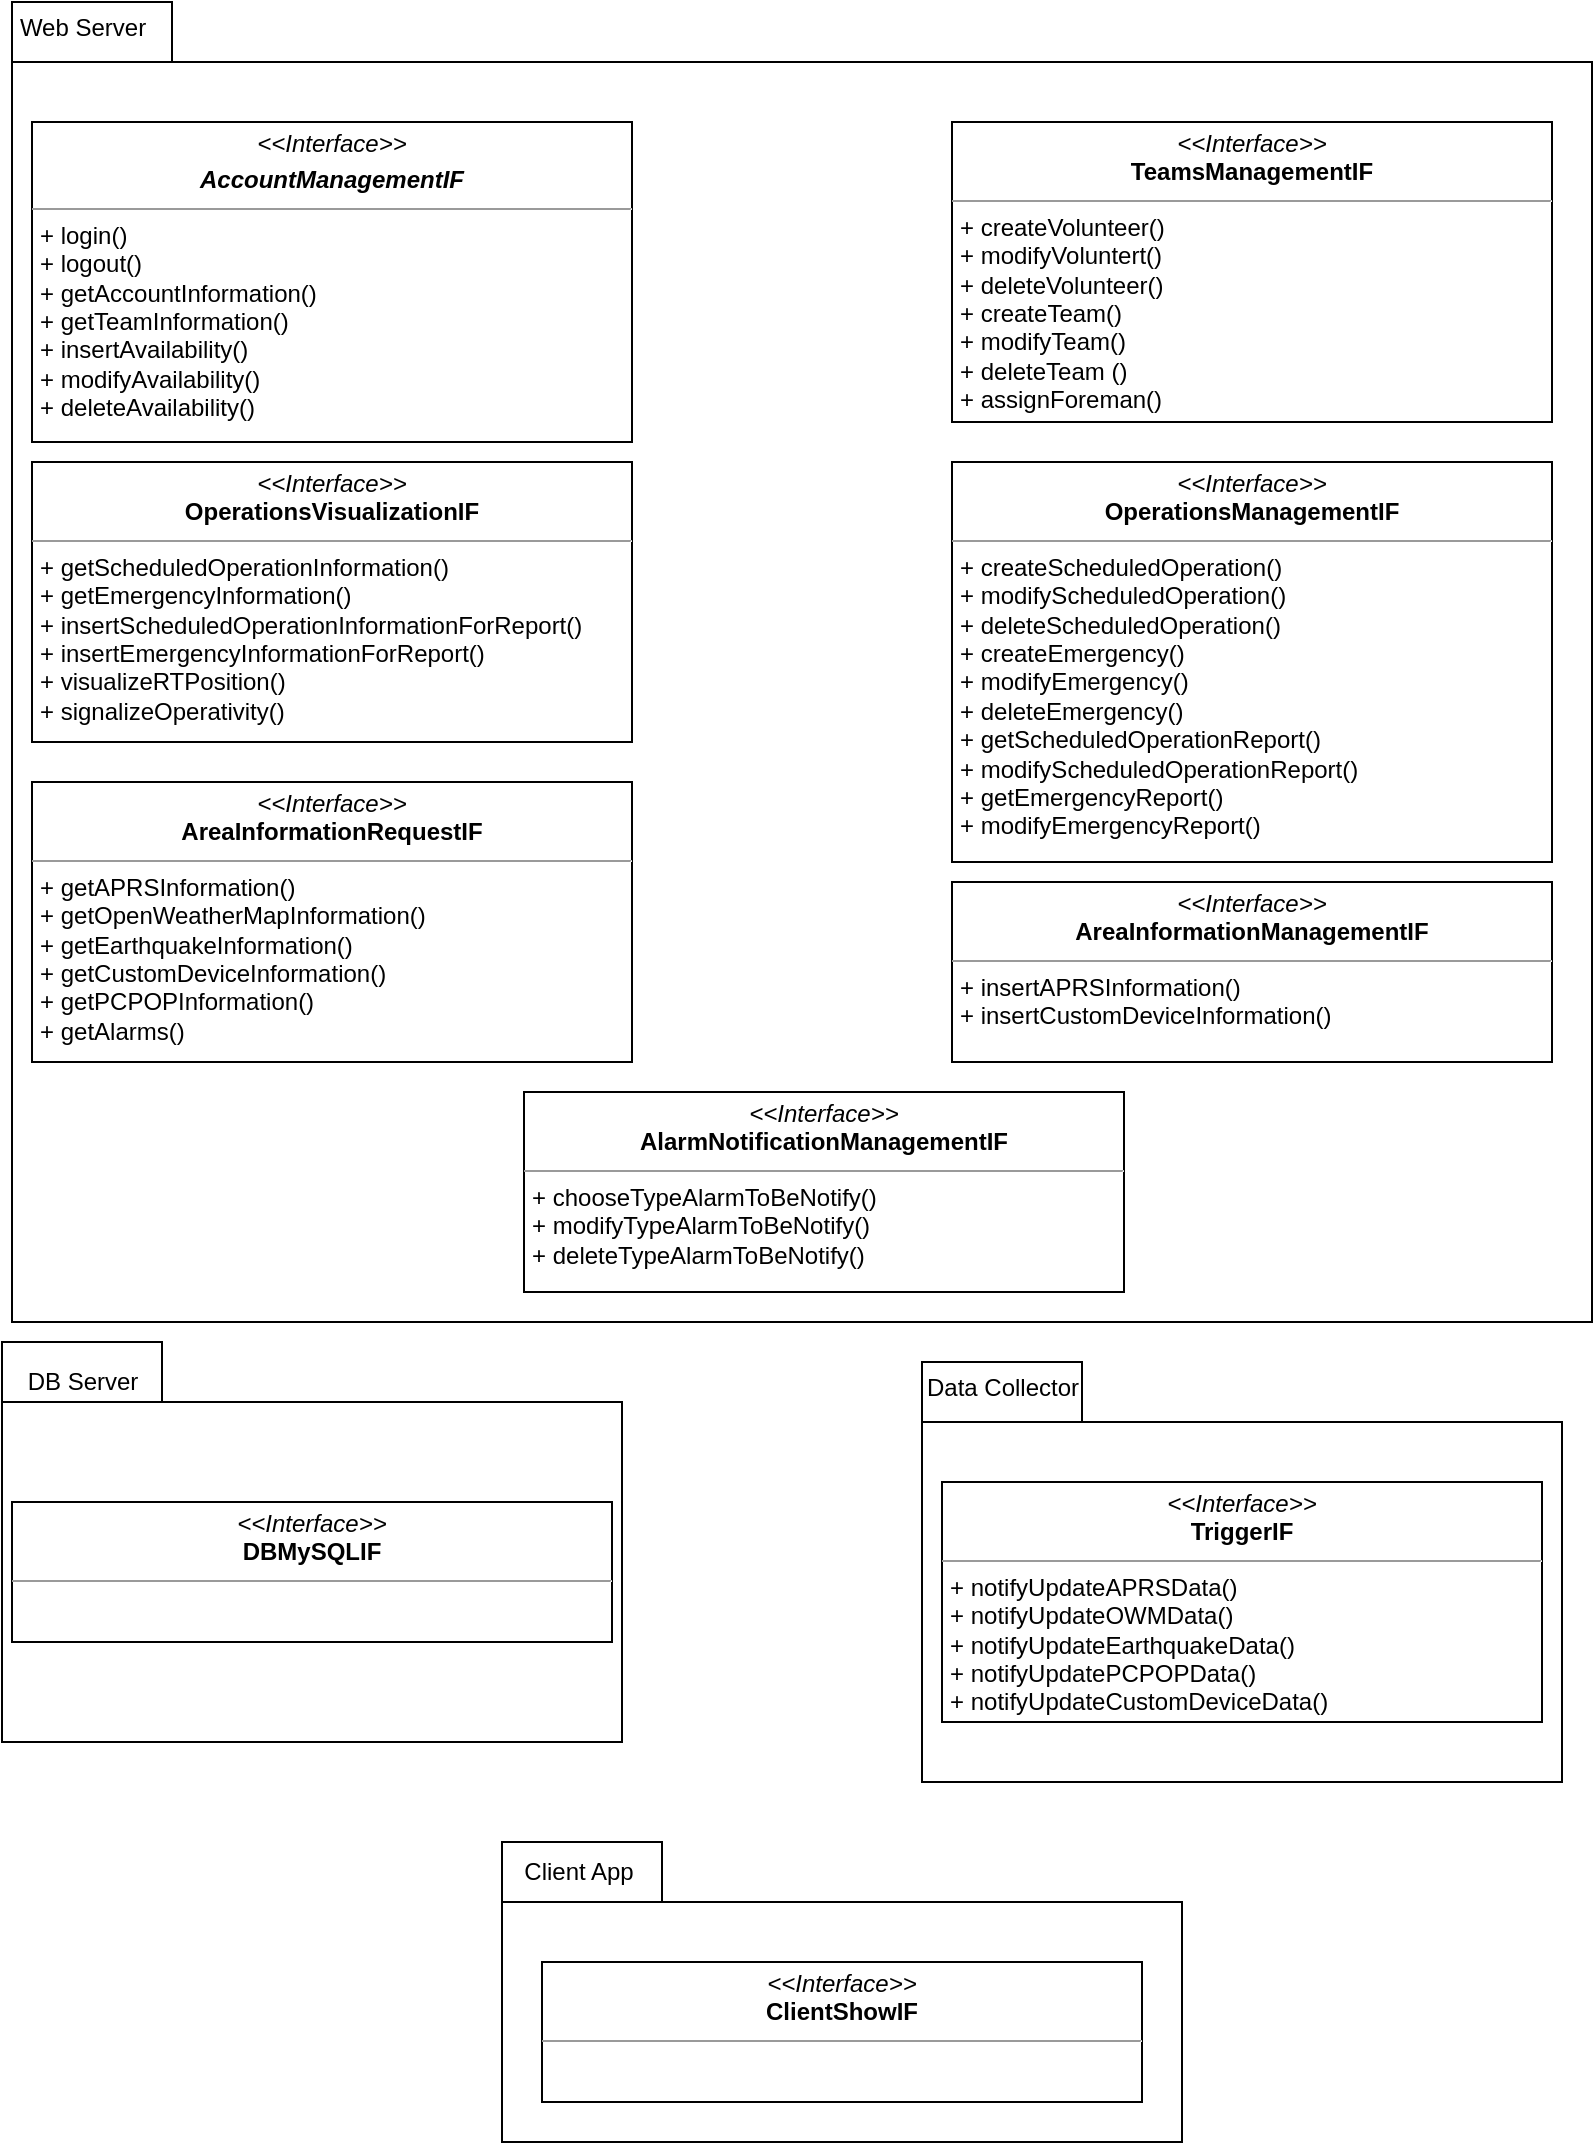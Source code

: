 <mxfile version="15.7.4" type="device"><diagram id="s7DP_RdEoUGpoSGjRdoG" name="Pagina-1"><mxGraphModel dx="2903" dy="1042" grid="1" gridSize="10" guides="1" tooltips="1" connect="1" arrows="1" fold="1" page="1" pageScale="1" pageWidth="827" pageHeight="1169" math="0" shadow="0"><root><mxCell id="0"/><mxCell id="1" parent="0"/><mxCell id="MGD9Bc03OkIskJqzB0mD-1" value="" style="shape=folder;fontStyle=1;tabWidth=80;tabHeight=30;tabPosition=left;html=1;boundedLbl=1;" vertex="1" parent="1"><mxGeometry x="-806" y="70" width="790" height="660" as="geometry"/></mxCell><mxCell id="MGD9Bc03OkIskJqzB0mD-2" value="&lt;p style=&quot;margin: 0px ; margin-top: 4px ; text-align: center&quot;&gt;&lt;i&gt;&amp;lt;&amp;lt;Interface&amp;gt;&amp;gt;&lt;/i&gt;&lt;/p&gt;&lt;p style=&quot;margin: 0px ; margin-top: 4px ; text-align: center&quot;&gt;&lt;i&gt;&lt;b&gt;AccountManagementIF&lt;/b&gt;&lt;/i&gt;&lt;/p&gt;&lt;hr size=&quot;1&quot;&gt;&lt;p style=&quot;margin: 0px ; margin-left: 4px&quot;&gt;+ login()&lt;br&gt;+ logout()&lt;/p&gt;&lt;p style=&quot;margin: 0px ; margin-left: 4px&quot;&gt;+ getAccountInformation()&lt;/p&gt;&lt;p style=&quot;margin: 0px ; margin-left: 4px&quot;&gt;+ getTeamInformation()&lt;/p&gt;&lt;p style=&quot;margin: 0px ; margin-left: 4px&quot;&gt;+ insertAvailability()&lt;/p&gt;&lt;p style=&quot;margin: 0px ; margin-left: 4px&quot;&gt;+ modifyAvailability()&lt;/p&gt;&lt;p style=&quot;margin: 0px ; margin-left: 4px&quot;&gt;+ deleteAvailability()&lt;/p&gt;&lt;p style=&quot;margin: 0px ; margin-left: 4px&quot;&gt;&lt;br&gt;&lt;/p&gt;" style="verticalAlign=top;align=left;overflow=fill;fontSize=12;fontFamily=Helvetica;html=1;" vertex="1" parent="1"><mxGeometry x="-796" y="130" width="300" height="160" as="geometry"/></mxCell><mxCell id="MGD9Bc03OkIskJqzB0mD-3" value="&lt;p style=&quot;margin: 0px ; margin-top: 4px ; text-align: center&quot;&gt;&lt;i&gt;&amp;lt;&amp;lt;Interface&amp;gt;&amp;gt;&lt;/i&gt;&lt;br&gt;&lt;b&gt;TeamsManagementIF&lt;/b&gt;&lt;/p&gt;&lt;hr size=&quot;1&quot;&gt;&lt;p style=&quot;margin: 0px ; margin-left: 4px&quot;&gt;+ createVolunteer()&lt;/p&gt;&lt;p style=&quot;margin: 0px ; margin-left: 4px&quot;&gt;+ modifyVoluntert()&lt;br&gt;+ deleteVolunteer()&lt;/p&gt;&lt;p style=&quot;margin: 0px ; margin-left: 4px&quot;&gt;+ createTeam()&lt;/p&gt;&lt;p style=&quot;margin: 0px ; margin-left: 4px&quot;&gt;+ modifyTeam()&lt;/p&gt;&lt;p style=&quot;margin: 0px ; margin-left: 4px&quot;&gt;+ deleteTeam ()&lt;/p&gt;&lt;p style=&quot;margin: 0px ; margin-left: 4px&quot;&gt;+ assignForeman()&lt;/p&gt;" style="verticalAlign=top;align=left;overflow=fill;fontSize=12;fontFamily=Helvetica;html=1;" vertex="1" parent="1"><mxGeometry x="-336" y="130" width="300" height="150" as="geometry"/></mxCell><mxCell id="MGD9Bc03OkIskJqzB0mD-4" value="&lt;p style=&quot;margin: 0px ; margin-top: 4px ; text-align: center&quot;&gt;&lt;i&gt;&amp;lt;&amp;lt;Interface&amp;gt;&amp;gt;&lt;/i&gt;&lt;br&gt;&lt;b&gt;OperationsVisualizationIF&lt;/b&gt;&lt;/p&gt;&lt;hr size=&quot;1&quot;&gt;&lt;p style=&quot;margin: 0px ; margin-left: 4px&quot;&gt;+ getScheduledOperationInformation()&lt;/p&gt;&lt;p style=&quot;margin: 0px ; margin-left: 4px&quot;&gt;&lt;span&gt;+ getEmergencyInformation()&lt;/span&gt;&lt;/p&gt;&lt;p style=&quot;margin: 0px ; margin-left: 4px&quot;&gt;+ insertScheduledOperationInformationForReport()&lt;/p&gt;&lt;p style=&quot;margin: 0px ; margin-left: 4px&quot;&gt;+ insertEmergencyInformationForReport()&lt;/p&gt;&lt;p style=&quot;margin: 0px ; margin-left: 4px&quot;&gt;+ visualizeRTPosition()&lt;/p&gt;&lt;p style=&quot;margin: 0px ; margin-left: 4px&quot;&gt;+ signalizeOperativity()&lt;/p&gt;" style="verticalAlign=top;align=left;overflow=fill;fontSize=12;fontFamily=Helvetica;html=1;" vertex="1" parent="1"><mxGeometry x="-796" y="300" width="300" height="140" as="geometry"/></mxCell><mxCell id="MGD9Bc03OkIskJqzB0mD-5" value="&lt;p style=&quot;margin: 0px ; margin-top: 4px ; text-align: center&quot;&gt;&lt;i&gt;&amp;lt;&amp;lt;Interface&amp;gt;&amp;gt;&lt;/i&gt;&lt;br&gt;&lt;b&gt;OperationsManagementIF&lt;/b&gt;&lt;/p&gt;&lt;hr size=&quot;1&quot;&gt;&lt;p style=&quot;margin: 0px ; margin-left: 4px&quot;&gt;+ createScheduledOperation()&lt;br&gt;&lt;/p&gt;&lt;p style=&quot;margin: 0px ; margin-left: 4px&quot;&gt;+ modifyScheduledOperation()&lt;/p&gt;&lt;p style=&quot;margin: 0px ; margin-left: 4px&quot;&gt;+ deleteScheduledOperation()&lt;/p&gt;&lt;p style=&quot;margin: 0px 0px 0px 4px&quot;&gt;+ createEmergency()&lt;br&gt;&lt;/p&gt;&lt;p style=&quot;margin: 0px 0px 0px 4px&quot;&gt;+ modifyEmergency()&lt;/p&gt;&lt;p style=&quot;margin: 0px 0px 0px 4px&quot;&gt;+ deleteEmergency()&lt;/p&gt;&lt;p style=&quot;margin: 0px 0px 0px 4px&quot;&gt;+ getScheduledOperationReport()&lt;/p&gt;&lt;p style=&quot;margin: 0px 0px 0px 4px&quot;&gt;+ modifyScheduledOperationReport()&lt;/p&gt;&lt;p style=&quot;margin: 0px 0px 0px 4px&quot;&gt;+ getEmergencyReport()&lt;/p&gt;&lt;p style=&quot;margin: 0px 0px 0px 4px&quot;&gt;+ modifyEmergencyReport()&lt;/p&gt;" style="verticalAlign=top;align=left;overflow=fill;fontSize=12;fontFamily=Helvetica;html=1;" vertex="1" parent="1"><mxGeometry x="-336" y="300" width="300" height="200" as="geometry"/></mxCell><mxCell id="MGD9Bc03OkIskJqzB0mD-6" value="&lt;p style=&quot;margin: 0px ; margin-top: 4px ; text-align: center&quot;&gt;&lt;i&gt;&amp;lt;&amp;lt;Interface&amp;gt;&amp;gt;&lt;/i&gt;&lt;br&gt;&lt;b&gt;AreaInformationRequestIF&lt;/b&gt;&lt;/p&gt;&lt;hr size=&quot;1&quot;&gt;&lt;p style=&quot;margin: 0px ; margin-left: 4px&quot;&gt;+ getAPRSInformation()&lt;/p&gt;&lt;p style=&quot;margin: 0px ; margin-left: 4px&quot;&gt;+ getOpenWeatherMapInformation()&lt;/p&gt;&lt;p style=&quot;margin: 0px ; margin-left: 4px&quot;&gt;+ getEarthquakeInformation()&lt;/p&gt;&lt;p style=&quot;margin: 0px ; margin-left: 4px&quot;&gt;+ getCustomDeviceInformation()&lt;/p&gt;&lt;p style=&quot;margin: 0px ; margin-left: 4px&quot;&gt;+ getPCPOPInformation()&lt;/p&gt;&lt;p style=&quot;margin: 0px ; margin-left: 4px&quot;&gt;+ getAlarms()&lt;/p&gt;&lt;p style=&quot;margin: 0px ; margin-left: 4px&quot;&gt;&lt;br&gt;&lt;/p&gt;" style="verticalAlign=top;align=left;overflow=fill;fontSize=12;fontFamily=Helvetica;html=1;" vertex="1" parent="1"><mxGeometry x="-796" y="460" width="300" height="140" as="geometry"/></mxCell><mxCell id="MGD9Bc03OkIskJqzB0mD-7" value="&lt;p style=&quot;margin: 0px ; margin-top: 4px ; text-align: center&quot;&gt;&lt;i&gt;&amp;lt;&amp;lt;Interface&amp;gt;&amp;gt;&lt;/i&gt;&lt;br&gt;&lt;b&gt;AlarmNotificationManagementIF&lt;/b&gt;&lt;/p&gt;&lt;hr size=&quot;1&quot;&gt;&lt;p style=&quot;margin: 0px ; margin-left: 4px&quot;&gt;+ chooseTypeAlarmToBeNotify()&lt;br&gt;&lt;/p&gt;&lt;p style=&quot;margin: 0px ; margin-left: 4px&quot;&gt;+ modifyTypeAlarmToBeNotify()&lt;/p&gt;&lt;p style=&quot;margin: 0px ; margin-left: 4px&quot;&gt;+ deleteTypeAlarmToBeNotify()&lt;/p&gt;" style="verticalAlign=top;align=left;overflow=fill;fontSize=12;fontFamily=Helvetica;html=1;" vertex="1" parent="1"><mxGeometry x="-550" y="615" width="300" height="100" as="geometry"/></mxCell><mxCell id="MGD9Bc03OkIskJqzB0mD-8" value="&lt;p style=&quot;margin: 0px ; margin-top: 4px ; text-align: center&quot;&gt;&lt;i&gt;&amp;lt;&amp;lt;Interface&amp;gt;&amp;gt;&lt;/i&gt;&lt;br&gt;&lt;b&gt;AreaInformationManagementIF&lt;/b&gt;&lt;/p&gt;&lt;hr size=&quot;1&quot;&gt;&lt;p style=&quot;margin: 0px 0px 0px 4px&quot;&gt;+ insertAPRSInformation()&lt;/p&gt;&lt;p style=&quot;margin: 0px 0px 0px 4px&quot;&gt;+ insertCustomDeviceInformation()&lt;/p&gt;" style="verticalAlign=top;align=left;overflow=fill;fontSize=12;fontFamily=Helvetica;html=1;" vertex="1" parent="1"><mxGeometry x="-336" y="510" width="300" height="90" as="geometry"/></mxCell><mxCell id="MGD9Bc03OkIskJqzB0mD-9" value="Web Server" style="text;html=1;align=center;verticalAlign=middle;resizable=0;points=[];autosize=1;strokeColor=none;fillColor=none;" vertex="1" parent="1"><mxGeometry x="-811" y="73" width="80" height="20" as="geometry"/></mxCell><mxCell id="MGD9Bc03OkIskJqzB0mD-10" value="" style="shape=folder;fontStyle=1;tabWidth=80;tabHeight=30;tabPosition=left;html=1;boundedLbl=1;" vertex="1" parent="1"><mxGeometry x="-811" y="740" width="310" height="200" as="geometry"/></mxCell><mxCell id="MGD9Bc03OkIskJqzB0mD-12" value="&lt;p style=&quot;margin: 0px ; margin-top: 4px ; text-align: center&quot;&gt;&lt;i&gt;&amp;lt;&amp;lt;Interface&amp;gt;&amp;gt;&lt;/i&gt;&lt;br&gt;&lt;b&gt;DBMySQLIF&lt;/b&gt;&lt;/p&gt;&lt;hr size=&quot;1&quot;&gt;&lt;p style=&quot;margin: 0px ; margin-left: 4px&quot;&gt;&lt;br&gt;&lt;/p&gt;" style="verticalAlign=top;align=left;overflow=fill;fontSize=12;fontFamily=Helvetica;html=1;" vertex="1" parent="1"><mxGeometry x="-806" y="820" width="300" height="70" as="geometry"/></mxCell><mxCell id="MGD9Bc03OkIskJqzB0mD-14" value="DB Server" style="text;html=1;align=center;verticalAlign=middle;resizable=0;points=[];autosize=1;strokeColor=none;fillColor=none;" vertex="1" parent="1"><mxGeometry x="-806" y="750" width="70" height="20" as="geometry"/></mxCell><mxCell id="MGD9Bc03OkIskJqzB0mD-15" value="" style="shape=folder;fontStyle=1;tabWidth=80;tabHeight=30;tabPosition=left;html=1;boundedLbl=1;" vertex="1" parent="1"><mxGeometry x="-351" y="750" width="320" height="210" as="geometry"/></mxCell><mxCell id="MGD9Bc03OkIskJqzB0mD-16" value="&lt;p style=&quot;margin: 0px ; margin-top: 4px ; text-align: center&quot;&gt;&lt;i&gt;&amp;lt;&amp;lt;Interface&amp;gt;&amp;gt;&lt;/i&gt;&lt;br&gt;&lt;b&gt;TriggerIF&lt;/b&gt;&lt;/p&gt;&lt;hr size=&quot;1&quot;&gt;&lt;p style=&quot;margin: 0px ; margin-left: 4px&quot;&gt;+ notifyUpdateAPRSData()&lt;/p&gt;&lt;p style=&quot;margin: 0px ; margin-left: 4px&quot;&gt;+&amp;nbsp;&lt;span&gt;notifyUpdateOWMData()&lt;/span&gt;&lt;/p&gt;&lt;p style=&quot;margin: 0px ; margin-left: 4px&quot;&gt;&lt;span&gt;+&lt;/span&gt;&lt;span&gt;&amp;nbsp;notifyUpdateEarthquakeData()&lt;/span&gt;&lt;/p&gt;&lt;p style=&quot;margin: 0px 0px 0px 4px&quot;&gt;+ notifyUpdatePCPOPData()&lt;/p&gt;&lt;p style=&quot;margin: 0px 0px 0px 4px&quot;&gt;+ notifyUpdateCustomDeviceData()&lt;/p&gt;" style="verticalAlign=top;align=left;overflow=fill;fontSize=12;fontFamily=Helvetica;html=1;" vertex="1" parent="1"><mxGeometry x="-341" y="810" width="300" height="120" as="geometry"/></mxCell><mxCell id="MGD9Bc03OkIskJqzB0mD-17" value="Data Collector" style="text;html=1;align=center;verticalAlign=middle;resizable=0;points=[];autosize=1;strokeColor=none;fillColor=none;" vertex="1" parent="1"><mxGeometry x="-356" y="753" width="90" height="20" as="geometry"/></mxCell><mxCell id="MGD9Bc03OkIskJqzB0mD-18" value="" style="shape=folder;fontStyle=1;tabWidth=80;tabHeight=30;tabPosition=left;html=1;boundedLbl=1;" vertex="1" parent="1"><mxGeometry x="-561" y="990" width="340" height="150" as="geometry"/></mxCell><mxCell id="MGD9Bc03OkIskJqzB0mD-19" value="&lt;p style=&quot;margin: 0px ; margin-top: 4px ; text-align: center&quot;&gt;&lt;i&gt;&amp;lt;&amp;lt;Interface&amp;gt;&amp;gt;&lt;/i&gt;&lt;br&gt;&lt;b&gt;ClientShowIF&lt;/b&gt;&lt;/p&gt;&lt;hr size=&quot;1&quot;&gt;&lt;p style=&quot;margin: 0px ; margin-left: 4px&quot;&gt;&lt;br&gt;&lt;/p&gt;" style="verticalAlign=top;align=left;overflow=fill;fontSize=12;fontFamily=Helvetica;html=1;" vertex="1" parent="1"><mxGeometry x="-541" y="1050" width="300" height="70" as="geometry"/></mxCell><mxCell id="MGD9Bc03OkIskJqzB0mD-20" value="Client App" style="text;html=1;align=center;verticalAlign=middle;resizable=0;points=[];autosize=1;strokeColor=none;fillColor=none;" vertex="1" parent="1"><mxGeometry x="-558" y="995" width="70" height="20" as="geometry"/></mxCell></root></mxGraphModel></diagram></mxfile>